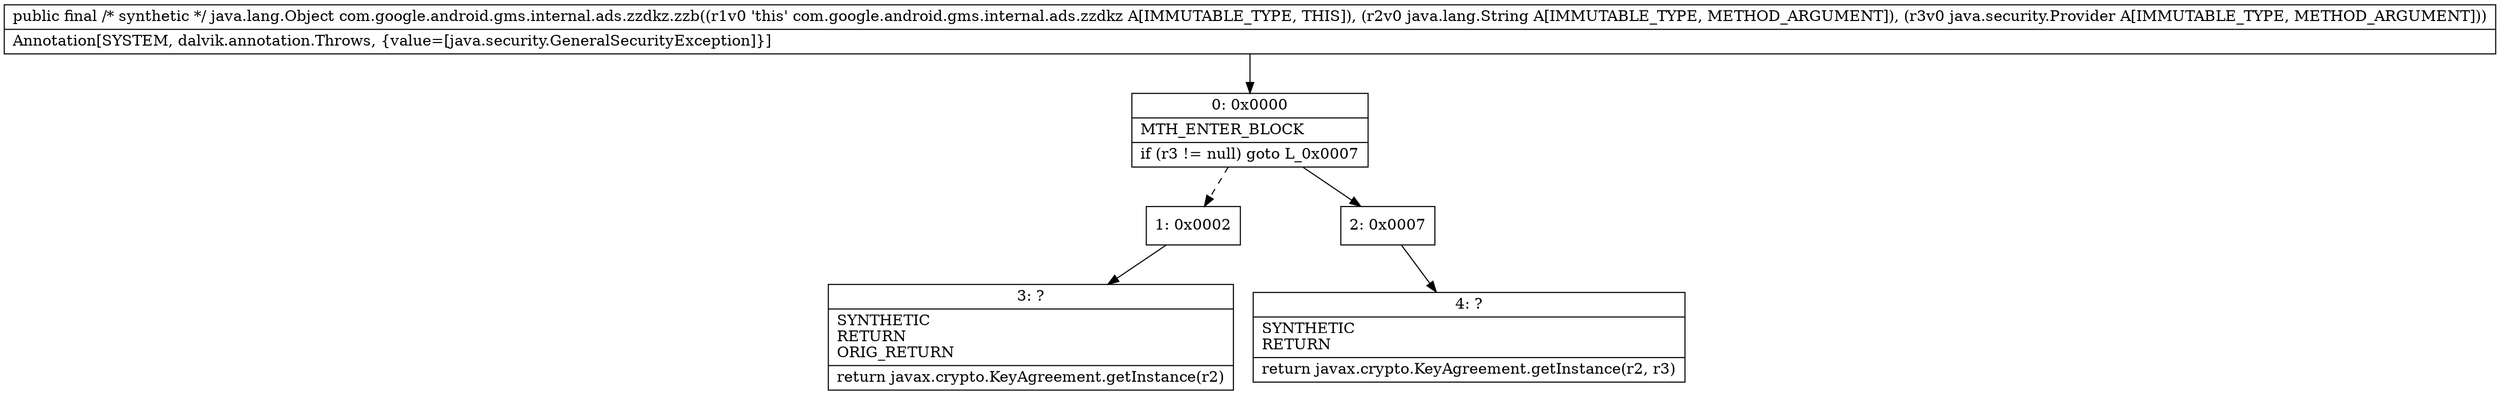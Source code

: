digraph "CFG forcom.google.android.gms.internal.ads.zzdkz.zzb(Ljava\/lang\/String;Ljava\/security\/Provider;)Ljava\/lang\/Object;" {
Node_0 [shape=record,label="{0\:\ 0x0000|MTH_ENTER_BLOCK\l|if (r3 != null) goto L_0x0007\l}"];
Node_1 [shape=record,label="{1\:\ 0x0002}"];
Node_2 [shape=record,label="{2\:\ 0x0007}"];
Node_3 [shape=record,label="{3\:\ ?|SYNTHETIC\lRETURN\lORIG_RETURN\l|return javax.crypto.KeyAgreement.getInstance(r2)\l}"];
Node_4 [shape=record,label="{4\:\ ?|SYNTHETIC\lRETURN\l|return javax.crypto.KeyAgreement.getInstance(r2, r3)\l}"];
MethodNode[shape=record,label="{public final \/* synthetic *\/ java.lang.Object com.google.android.gms.internal.ads.zzdkz.zzb((r1v0 'this' com.google.android.gms.internal.ads.zzdkz A[IMMUTABLE_TYPE, THIS]), (r2v0 java.lang.String A[IMMUTABLE_TYPE, METHOD_ARGUMENT]), (r3v0 java.security.Provider A[IMMUTABLE_TYPE, METHOD_ARGUMENT]))  | Annotation[SYSTEM, dalvik.annotation.Throws, \{value=[java.security.GeneralSecurityException]\}]\l}"];
MethodNode -> Node_0;
Node_0 -> Node_1[style=dashed];
Node_0 -> Node_2;
Node_1 -> Node_3;
Node_2 -> Node_4;
}

